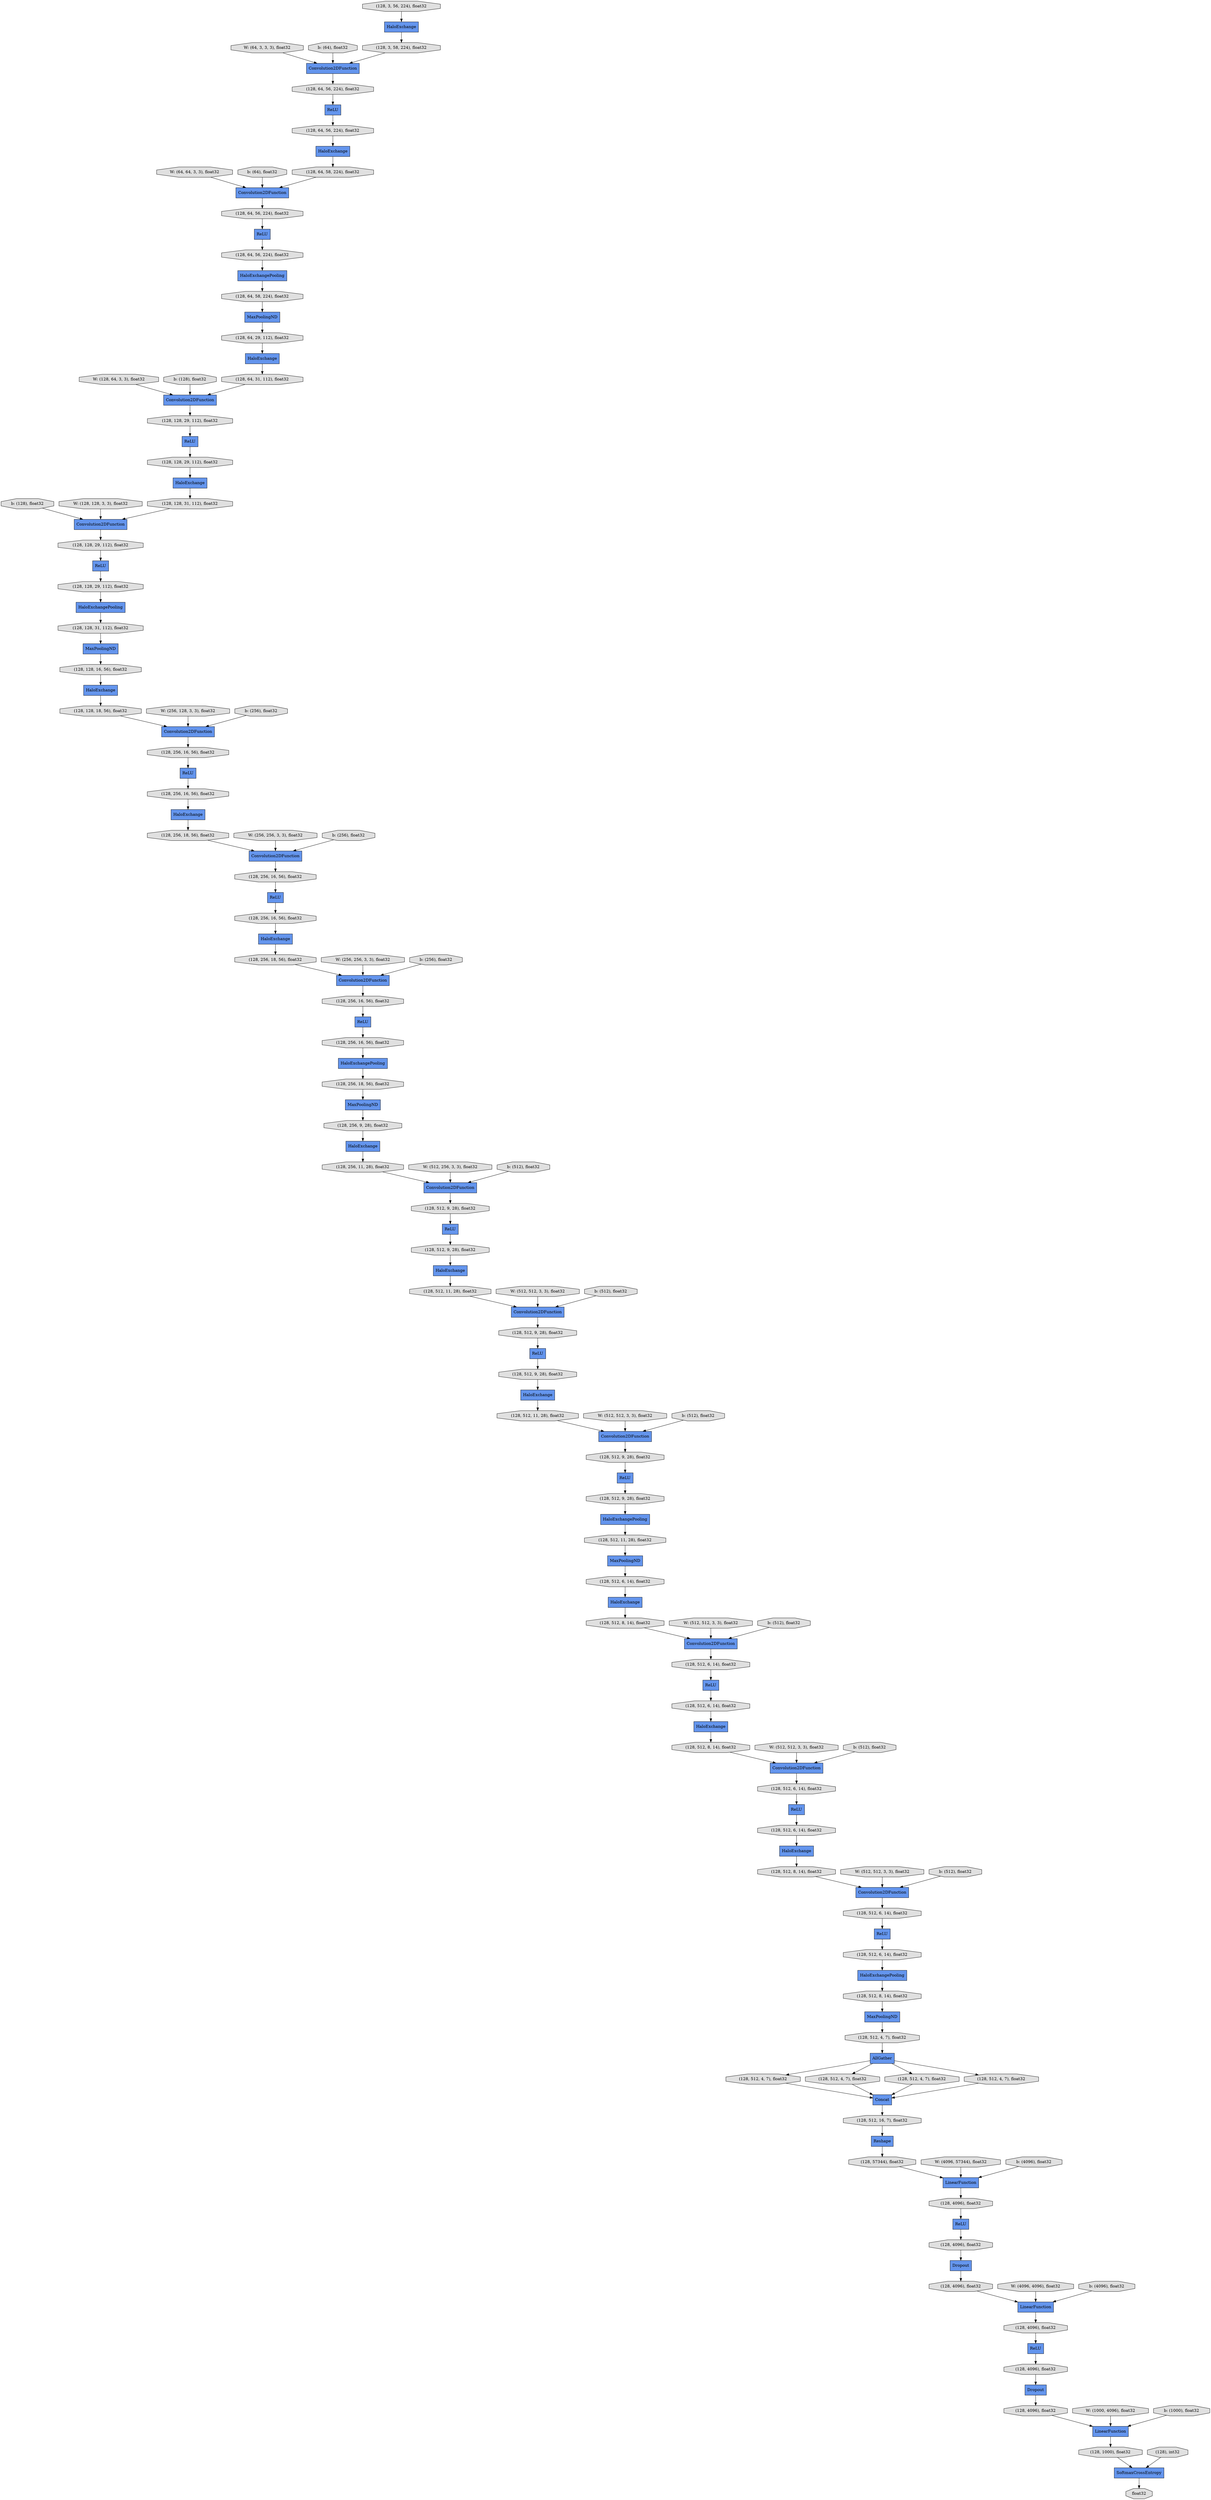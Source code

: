 digraph graphname{rankdir=TB;47972916863056 [label="b: (128), float32",shape="octagon",fillcolor="#E0E0E0",style="filled"];47974886154384 [label="(128, 256, 16, 56), float32",shape="octagon",fillcolor="#E0E0E0",style="filled"];47972724744336 [label="W: (64, 3, 3, 3), float32",shape="octagon",fillcolor="#E0E0E0",style="filled"];47974886154512 [label="HaloExchange",shape="record",fillcolor="#6495ED",style="filled"];47974886154576 [label="(128, 512, 9, 28), float32",shape="octagon",fillcolor="#E0E0E0",style="filled"];47974837756304 [label="AllGather",shape="record",fillcolor="#6495ED",style="filled"];47974886154640 [label="(128, 256, 16, 56), float32",shape="octagon",fillcolor="#E0E0E0",style="filled"];47972916863376 [label="W: (256, 128, 3, 3), float32",shape="octagon",fillcolor="#E0E0E0",style="filled"];47974886154704 [label="MaxPoolingND",shape="record",fillcolor="#6495ED",style="filled"];47974886154768 [label="(128, 256, 18, 56), float32",shape="octagon",fillcolor="#E0E0E0",style="filled"];47974886154896 [label="(128, 256, 18, 56), float32",shape="octagon",fillcolor="#E0E0E0",style="filled"];47972916863760 [label="b: (256), float32",shape="octagon",fillcolor="#E0E0E0",style="filled"];47974886155088 [label="(128, 256, 16, 56), float32",shape="octagon",fillcolor="#E0E0E0",style="filled"];47974886155216 [label="(128, 256, 9, 28), float32",shape="octagon",fillcolor="#E0E0E0",style="filled"];47974837756944 [label="(128, 512, 8, 14), float32",shape="octagon",fillcolor="#E0E0E0",style="filled"];47974886155280 [label="HaloExchange",shape="record",fillcolor="#6495ED",style="filled"];47972916864080 [label="W: (256, 256, 3, 3), float32",shape="octagon",fillcolor="#E0E0E0",style="filled"];47974886155472 [label="(128, 256, 16, 56), float32",shape="octagon",fillcolor="#E0E0E0",style="filled"];47974886483344 [label="SoftmaxCrossEntropy",shape="record",fillcolor="#6495ED",style="filled"];47974837757392 [label="(128, 512, 6, 14), float32",shape="octagon",fillcolor="#E0E0E0",style="filled"];47974886155728 [label="(128, 256, 18, 56), float32",shape="octagon",fillcolor="#E0E0E0",style="filled"];47972916864464 [label="b: (256), float32",shape="octagon",fillcolor="#E0E0E0",style="filled"];47974837757456 [label="(128, 512, 6, 14), float32",shape="octagon",fillcolor="#E0E0E0",style="filled"];47974886155792 [label="HaloExchangePooling",shape="record",fillcolor="#6495ED",style="filled"];47974886155856 [label="MaxPoolingND",shape="record",fillcolor="#6495ED",style="filled"];47974886155920 [label="Convolution2DFunction",shape="record",fillcolor="#6495ED",style="filled"];47974886155984 [label="HaloExchange",shape="record",fillcolor="#6495ED",style="filled"];47974886156048 [label="(128, 256, 11, 28), float32",shape="octagon",fillcolor="#E0E0E0",style="filled"];47972916864784 [label="W: (256, 256, 3, 3), float32",shape="octagon",fillcolor="#E0E0E0",style="filled"];47974886156112 [label="ReLU",shape="record",fillcolor="#6495ED",style="filled"];47972916799312 [label="b: (64), float32",shape="octagon",fillcolor="#E0E0E0",style="filled"];47974837757904 [label="(128, 512, 6, 14), float32",shape="octagon",fillcolor="#E0E0E0",style="filled"];47974886524880 [label="HaloExchange",shape="record",fillcolor="#6495ED",style="filled"];47974886156304 [label="(128, 512, 9, 28), float32",shape="octagon",fillcolor="#E0E0E0",style="filled"];47974837758032 [label="ReLU",shape="record",fillcolor="#6495ED",style="filled"];47974886156368 [label="(128, 256, 16, 56), float32",shape="octagon",fillcolor="#E0E0E0",style="filled"];47974886156432 [label="(128, 256, 16, 56), float32",shape="octagon",fillcolor="#E0E0E0",style="filled"];47972916865168 [label="b: (256), float32",shape="octagon",fillcolor="#E0E0E0",style="filled"];47974886738256 [label="(128, 512, 6, 14), float32",shape="octagon",fillcolor="#E0E0E0",style="filled"];47974886156624 [label="Convolution2DFunction",shape="record",fillcolor="#6495ED",style="filled"];47974837758352 [label="(128, 512, 8, 14), float32",shape="octagon",fillcolor="#E0E0E0",style="filled"];47974886156688 [label="ReLU",shape="record",fillcolor="#6495ED",style="filled"];47972916799888 [label="W: (64, 64, 3, 3), float32",shape="octagon",fillcolor="#E0E0E0",style="filled"];47972916865488 [label="W: (512, 256, 3, 3), float32",shape="octagon",fillcolor="#E0E0E0",style="filled"];47974886738448 [label="(128, 512, 8, 14), float32",shape="octagon",fillcolor="#E0E0E0",style="filled"];47974886156816 [label="Convolution2DFunction",shape="record",fillcolor="#6495ED",style="filled"];47974886738512 [label="ReLU",shape="record",fillcolor="#6495ED",style="filled"];47974886156880 [label="ReLU",shape="record",fillcolor="#6495ED",style="filled"];47974886738640 [label="(128, 512, 4, 7), float32",shape="octagon",fillcolor="#E0E0E0",style="filled"];47974886157008 [label="(128, 512, 11, 28), float32",shape="octagon",fillcolor="#E0E0E0",style="filled"];47972916800208 [label="b: (64), float32",shape="octagon",fillcolor="#E0E0E0",style="filled"];47974837758736 [label="(128, 512, 8, 14), float32",shape="octagon",fillcolor="#E0E0E0",style="filled"];47972916865872 [label="b: (512), float32",shape="octagon",fillcolor="#E0E0E0",style="filled"];47974886525776 [label="Convolution2DFunction",shape="record",fillcolor="#6495ED",style="filled"];47974837758864 [label="(128, 512, 6, 14), float32",shape="octagon",fillcolor="#E0E0E0",style="filled"];47972916800528 [label="W: (128, 64, 3, 3), float32",shape="octagon",fillcolor="#E0E0E0",style="filled"];47974837759120 [label="Concat",shape="record",fillcolor="#6495ED",style="filled"];47972916866192 [label="W: (512, 512, 3, 3), float32",shape="octagon",fillcolor="#E0E0E0",style="filled"];47972719386512 [label="Reshape",shape="record",fillcolor="#6495ED",style="filled"];47974837759248 [label="(128, 512, 6, 14), float32",shape="octagon",fillcolor="#E0E0E0",style="filled"];47974886157584 [label="HaloExchange",shape="record",fillcolor="#6495ED",style="filled"];47974837759312 [label="MaxPoolingND",shape="record",fillcolor="#6495ED",style="filled"];47972916800848 [label="b: (128), float32",shape="octagon",fillcolor="#E0E0E0",style="filled"];47974837759504 [label="Convolution2DFunction",shape="record",fillcolor="#6495ED",style="filled"];47972916866576 [label="b: (512), float32",shape="octagon",fillcolor="#E0E0E0",style="filled"];47974886739600 [label="(128, 512, 4, 7), float32",shape="octagon",fillcolor="#E0E0E0",style="filled"];47972916801168 [label="W: (128, 128, 3, 3), float32",shape="octagon",fillcolor="#E0E0E0",style="filled"];47972916965072 [label="ReLU",shape="record",fillcolor="#6495ED",style="filled"];47974837759824 [label="HaloExchangePooling",shape="record",fillcolor="#6495ED",style="filled"];47972916866896 [label="W: (512, 512, 3, 3), float32",shape="octagon",fillcolor="#E0E0E0",style="filled"];47974886739856 [label="(128, 512, 4, 7), float32",shape="octagon",fillcolor="#E0E0E0",style="filled"];47972916883536 [label="W: (1000, 4096), float32",shape="octagon",fillcolor="#E0E0E0",style="filled"];47974886117456 [label="MaxPoolingND",shape="record",fillcolor="#6495ED",style="filled"];47974893637776 [label="float32",shape="octagon",fillcolor="#E0E0E0",style="filled"];47974893621392 [label="(128, 512, 4, 7), float32",shape="octagon",fillcolor="#E0E0E0",style="filled"];47974886117520 [label="Convolution2DFunction",shape="record",fillcolor="#6495ED",style="filled"];47974893621520 [label="(128, 512, 4, 7), float32",shape="octagon",fillcolor="#E0E0E0",style="filled"];47972916875536 [label="b: (512), float32",shape="octagon",fillcolor="#E0E0E0",style="filled"];47974886117648 [label="(128, 64, 56, 224), float32",shape="octagon",fillcolor="#E0E0E0",style="filled"];47974893621584 [label="(128), int32",shape="octagon",fillcolor="#E0E0E0",style="filled"];47974893637968 [label="(128, 1000), float32",shape="octagon",fillcolor="#E0E0E0",style="filled"];47974886117712 [label="Convolution2DFunction",shape="record",fillcolor="#6495ED",style="filled"];47974886674832 [label="Convolution2DFunction",shape="record",fillcolor="#6495ED",style="filled"];47972916883920 [label="b: (1000), float32",shape="octagon",fillcolor="#E0E0E0",style="filled"];47974886117840 [label="ReLU",shape="record",fillcolor="#6495ED",style="filled"];47972916982224 [label="(128, 64, 56, 224), float32",shape="octagon",fillcolor="#E0E0E0",style="filled"];47974893621840 [label="LinearFunction",shape="record",fillcolor="#6495ED",style="filled"];47972916875856 [label="W: (512, 512, 3, 3), float32",shape="octagon",fillcolor="#E0E0E0",style="filled"];47974893621904 [label="(128, 512, 16, 7), float32",shape="octagon",fillcolor="#E0E0E0",style="filled"];47974886118032 [label="(128, 128, 29, 112), float32",shape="octagon",fillcolor="#E0E0E0",style="filled"];47972693218000 [label="ReLU",shape="record",fillcolor="#6495ED",style="filled"];47974886118096 [label="(128, 64, 29, 112), float32",shape="octagon",fillcolor="#E0E0E0",style="filled"];47974833902352 [label="LinearFunction",shape="record",fillcolor="#6495ED",style="filled"];47974886200080 [label="HaloExchange",shape="record",fillcolor="#6495ED",style="filled"];47972916982544 [label="(128, 3, 56, 224), float32",shape="octagon",fillcolor="#E0E0E0",style="filled"];47974886118224 [label="(128, 128, 29, 112), float32",shape="octagon",fillcolor="#E0E0E0",style="filled"];47972916876240 [label="b: (512), float32",shape="octagon",fillcolor="#E0E0E0",style="filled"];47974886118352 [label="(128, 128, 16, 56), float32",shape="octagon",fillcolor="#E0E0E0",style="filled"];47972916982736 [label="(128, 64, 56, 224), float32",shape="octagon",fillcolor="#E0E0E0",style="filled"];47974886118416 [label="(128, 128, 29, 112), float32",shape="octagon",fillcolor="#E0E0E0",style="filled"];47972916982800 [label="HaloExchange",shape="record",fillcolor="#6495ED",style="filled"];47974886118480 [label="(128, 128, 31, 112), float32",shape="octagon",fillcolor="#E0E0E0",style="filled"];47974893622480 [label="Dropout",shape="record",fillcolor="#6495ED",style="filled"];47972916876560 [label="W: (512, 512, 3, 3), float32",shape="octagon",fillcolor="#E0E0E0",style="filled"];47974886118672 [label="ReLU",shape="record",fillcolor="#6495ED",style="filled"];47972916983184 [label="Convolution2DFunction",shape="record",fillcolor="#6495ED",style="filled"];47974886118864 [label="HaloExchange",shape="record",fillcolor="#6495ED",style="filled"];47974893622864 [label="(128, 57344), float32",shape="octagon",fillcolor="#E0E0E0",style="filled"];47972916983376 [label="ReLU",shape="record",fillcolor="#6495ED",style="filled"];47974886118992 [label="(128, 64, 58, 224), float32",shape="octagon",fillcolor="#E0E0E0",style="filled"];47974886676048 [label="(128, 3, 58, 224), float32",shape="octagon",fillcolor="#E0E0E0",style="filled"];47972916876944 [label="b: (512), float32",shape="octagon",fillcolor="#E0E0E0",style="filled"];47974886119056 [label="ReLU",shape="record",fillcolor="#6495ED",style="filled"];47974886676112 [label="HaloExchangePooling",shape="record",fillcolor="#6495ED",style="filled"];47972045543120 [label="MaxPoolingND",shape="record",fillcolor="#6495ED",style="filled"];47974837679888 [label="ReLU",shape="record",fillcolor="#6495ED",style="filled"];47974893623120 [label="(128, 4096), float32",shape="octagon",fillcolor="#E0E0E0",style="filled"];47972916877264 [label="W: (512, 512, 3, 3), float32",shape="octagon",fillcolor="#E0E0E0",style="filled"];47974886119376 [label="(128, 64, 31, 112), float32",shape="octagon",fillcolor="#E0E0E0",style="filled"];47974837721104 [label="Convolution2DFunction",shape="record",fillcolor="#6495ED",style="filled"];47974893623376 [label="(128, 4096), float32",shape="octagon",fillcolor="#E0E0E0",style="filled"];47974837721168 [label="(128, 512, 11, 28), float32",shape="octagon",fillcolor="#E0E0E0",style="filled"];47974886119568 [label="HaloExchangePooling",shape="record",fillcolor="#6495ED",style="filled"];47974886119632 [label="HaloExchange",shape="record",fillcolor="#6495ED",style="filled"];47972916877648 [label="b: (512), float32",shape="octagon",fillcolor="#E0E0E0",style="filled"];47974837721488 [label="ReLU",shape="record",fillcolor="#6495ED",style="filled"];47974886119824 [label="(128, 128, 31, 112), float32",shape="octagon",fillcolor="#E0E0E0",style="filled"];47974837721616 [label="ReLU",shape="record",fillcolor="#6495ED",style="filled"];47974837721680 [label="(128, 512, 9, 28), float32",shape="octagon",fillcolor="#E0E0E0",style="filled"];47974886120016 [label="Convolution2DFunction",shape="record",fillcolor="#6495ED",style="filled"];47972916877968 [label="W: (4096, 57344), float32",shape="octagon",fillcolor="#E0E0E0",style="filled"];47974886120080 [label="HaloExchangePooling",shape="record",fillcolor="#6495ED",style="filled"];47974886121360 [label="ReLU",shape="record",fillcolor="#6495ED",style="filled"];47974886120144 [label="HaloExchange",shape="record",fillcolor="#6495ED",style="filled"];47974886120208 [label="Convolution2DFunction",shape="record",fillcolor="#6495ED",style="filled"];47974893624144 [label="(128, 4096), float32",shape="octagon",fillcolor="#E0E0E0",style="filled"];47974837722000 [label="(128, 512, 9, 28), float32",shape="octagon",fillcolor="#E0E0E0",style="filled"];47972916878288 [label="b: (4096), float32",shape="octagon",fillcolor="#E0E0E0",style="filled"];47974886120400 [label="(128, 128, 29, 112), float32",shape="octagon",fillcolor="#E0E0E0",style="filled"];47974893624400 [label="Dropout",shape="record",fillcolor="#6495ED",style="filled"];47974837722192 [label="(128, 512, 11, 28), float32",shape="octagon",fillcolor="#E0E0E0",style="filled"];47974893624464 [label="(128, 4096), float32",shape="octagon",fillcolor="#E0E0E0",style="filled"];47974837722320 [label="HaloExchange",shape="record",fillcolor="#6495ED",style="filled"];47974886120656 [label="(128, 128, 18, 56), float32",shape="octagon",fillcolor="#E0E0E0",style="filled"];47972916878608 [label="W: (4096, 4096), float32",shape="octagon",fillcolor="#E0E0E0",style="filled"];47974837722384 [label="(128, 512, 6, 14), float32",shape="octagon",fillcolor="#E0E0E0",style="filled"];47974837722448 [label="Convolution2DFunction",shape="record",fillcolor="#6495ED",style="filled"];47974886120784 [label="(128, 64, 56, 224), float32",shape="octagon",fillcolor="#E0E0E0",style="filled"];47974893624784 [label="LinearFunction",shape="record",fillcolor="#6495ED",style="filled"];47974893624848 [label="(128, 4096), float32",shape="octagon",fillcolor="#E0E0E0",style="filled"];47974837722640 [label="(128, 512, 9, 28), float32",shape="octagon",fillcolor="#E0E0E0",style="filled"];47972916879056 [label="b: (4096), float32",shape="octagon",fillcolor="#E0E0E0",style="filled"];47974886719184 [label="HaloExchange",shape="record",fillcolor="#6495ED",style="filled"];47974837722960 [label="(128, 512, 9, 28), float32",shape="octagon",fillcolor="#E0E0E0",style="filled"];47974886121296 [label="(128, 64, 58, 224), float32",shape="octagon",fillcolor="#E0E0E0",style="filled"];47974837723024 [label="HaloExchange",shape="record",fillcolor="#6495ED",style="filled"];47974893625296 [label="(128, 4096), float32",shape="octagon",fillcolor="#E0E0E0",style="filled"];47974893625296 -> 47974893624784;47974886119824 -> 47974886117456;47974886118864 -> 47974886154768;47974886156880 -> 47974837722640;47974886739856 -> 47974837759120;47974886154512 -> 47974886156048;47974893637968 -> 47974886483344;47974893621584 -> 47974886483344;47972916883920 -> 47974893624784;47974893621520 -> 47974837759120;47972916865488 -> 47974886155920;47974893621392 -> 47974837759120;47974886155280 -> 47974837722192;47974837757904 -> 47974837721488;47974837722192 -> 47974886156816;47974886483344 -> 47974893637776;47974837721616 -> 47974837757456;47974886155856 -> 47974886155216;47974893624464 -> 47972693218000;47972045543120 -> 47974886118096;47974886154896 -> 47974886117712;47974886154384 -> 47974886119056;47972916801168 -> 47974886117520;47972916865872 -> 47974886155920;47974886156368 -> 47974886121360;47974886738512 -> 47974893623120;47974837758032 -> 47974886738256;47974886157584 -> 47974837758352;47974886156624 -> 47974837722960;47972916866192 -> 47974886156624;47974837756304 -> 47974886739856;47974886676112 -> 47974886118992;47974886154576 -> 47974886155984;47972916878288 -> 47974833902352;47974886154704 -> 47974837722384;47972916883536 -> 47974893624784;47972916863056 -> 47974886117520;47974837721104 -> 47974837758864;47972916983376 -> 47974886118032;47972916876560 -> 47974837721104;47974837722448 -> 47974837757904;47974886155792 -> 47974837721168;47972916865168 -> 47974886120016;47974893624400 -> 47974893625296;47974837756304 -> 47974886739600;47974886119568 -> 47974886119824;47974837721488 -> 47974837759248;47972916800528 -> 47972916983184;47972916879056 -> 47974893621840;47972916876240 -> 47974837722448;47972916875536 -> 47974886156816;47972916877968 -> 47974833902352;47974837723024 -> 47974837756944;47972916875856 -> 47974837722448;47974886118352 -> 47974886119632;47974886719184 -> 47974886119376;47974886121296 -> 47974886674832;47974886155984 -> 47974886157008;47974886117520 -> 47974886118416;47972916799312 -> 47974886525776;47972916800208 -> 47974886674832;47974837759120 -> 47974893621904;47974886155088 -> 47974886118864;47974837758864 -> 47974837721616;47974886118672 -> 47974886155472;47974833902352 -> 47974893623376;47974837756304 -> 47974893621520;47974837721680 -> 47974886156880;47974886155472 -> 47974886120144;47974837757456 -> 47974837722320;47974837722320 -> 47974837758736;47974886154768 -> 47974886120016;47974837759248 -> 47974837723024;47974837722000 -> 47974886155280;47974886120144 -> 47974886154896;47972916983184 -> 47974886118224;47974837756944 -> 47974837721104;47974893622480 -> 47974893624144;47974837722640 -> 47974886155792;47974886117648 -> 47974886676112;47972916877648 -> 47974837759504;47974886156432 -> 47974886120080;47972916864464 -> 47974886117712;47974886524880 -> 47974886121296;47974886525776 -> 47972916982224;47974837758352 -> 47974837722448;47972693218000 -> 47974893624848;47974886156112 -> 47974837722000;47974886120016 -> 47974886154384;47974886156304 -> 47974886156688;47974886117712 -> 47974886156368;47972916863760 -> 47974886120208;47974886120784 -> 47972916965072;47974886200080 -> 47974886676048;47972724744336 -> 47974886525776;47974886119056 -> 47974886156432;47974886118992 -> 47972045543120;47972916799888 -> 47974886674832;47974893624848 -> 47974893624400;47972916878608 -> 47974893621840;47974886738448 -> 47974837759312;47974886155216 -> 47974886154512;47972916800848 -> 47972916983184;47974886738256 -> 47974837759824;47972916876944 -> 47974837721104;47974886155920 -> 47974886156304;47972916982224 -> 47974837679888;47974886156816 -> 47974837721680;47974886118224 -> 47972916983376;47974886119376 -> 47972916983184;47974837759312 -> 47974886738640;47974837722384 -> 47974886157584;47974893623376 -> 47974886738512;47974837722960 -> 47974886156112;47974837679888 -> 47972916982736;47974893624784 -> 47974893637968;47974886739600 -> 47974837759120;47972916864080 -> 47974886117712;47974886674832 -> 47974886120784;47974886117456 -> 47974886118352;47974886156048 -> 47974886155920;47974886154640 -> 47974886118672;47974886120400 -> 47974886119568;47972916877264 -> 47974837759504;47972916982800 -> 47974886118480;47974893624144 -> 47974893621840;47974886120208 -> 47974886154640;47974837759504 -> 47974837757392;47974893623120 -> 47974893622480;47974837757392 -> 47974837758032;47974837721168 -> 47974886154704;47974886157008 -> 47974886156624;47972916864784 -> 47974886120016;47974886118480 -> 47974886117520;47972916982544 -> 47974886200080;47972916863376 -> 47974886120208;47974886119632 -> 47974886120656;47974886117840 -> 47974886120400;47974886118096 -> 47974886719184;47974893622864 -> 47974833902352;47972719386512 -> 47974893622864;47974886738640 -> 47974837756304;47974837758736 -> 47974837759504;47974886676048 -> 47974886525776;47974886156688 -> 47974886154576;47974886121360 -> 47974886155088;47974886118416 -> 47974886117840;47974893621904 -> 47972719386512;47974886155728 -> 47974886155856;47974893621840 -> 47974893624464;47972916866576 -> 47974886156624;47974886118032 -> 47972916982800;47972916982736 -> 47974886524880;47974837759824 -> 47974886738448;47972916866896 -> 47974886156816;47974886120080 -> 47974886155728;47974886120656 -> 47974886120208;47972916965072 -> 47974886117648;47974837756304 -> 47974893621392;}